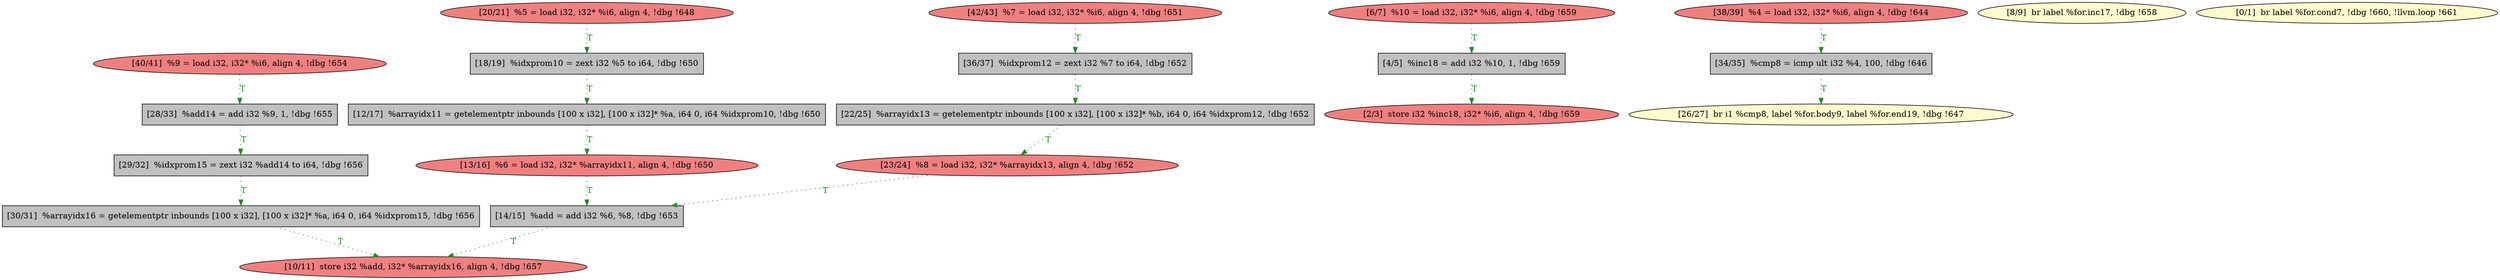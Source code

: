
digraph G {


node475 [fillcolor=grey,label="[22/25]  %arrayidx13 = getelementptr inbounds [100 x i32], [100 x i32]* %b, i64 0, i64 %idxprom12, !dbg !652",shape=rectangle,style=filled ]
node473 [fillcolor=grey,label="[14/15]  %add = add i32 %6, %8, !dbg !653",shape=rectangle,style=filled ]
node471 [fillcolor=grey,label="[29/32]  %idxprom15 = zext i32 %add14 to i64, !dbg !656",shape=rectangle,style=filled ]
node470 [fillcolor=lightcoral,label="[42/43]  %7 = load i32, i32* %i6, align 4, !dbg !651",shape=ellipse,style=filled ]
node458 [fillcolor=lightcoral,label="[23/24]  %8 = load i32, i32* %arrayidx13, align 4, !dbg !652",shape=ellipse,style=filled ]
node457 [fillcolor=grey,label="[18/19]  %idxprom10 = zext i32 %5 to i64, !dbg !650",shape=rectangle,style=filled ]
node462 [fillcolor=grey,label="[4/5]  %inc18 = add i32 %10, 1, !dbg !659",shape=rectangle,style=filled ]
node464 [fillcolor=lightcoral,label="[10/11]  store i32 %add, i32* %arrayidx16, align 4, !dbg !657",shape=ellipse,style=filled ]
node459 [fillcolor=lightcoral,label="[20/21]  %5 = load i32, i32* %i6, align 4, !dbg !648",shape=ellipse,style=filled ]
node455 [fillcolor=grey,label="[30/31]  %arrayidx16 = getelementptr inbounds [100 x i32], [100 x i32]* %a, i64 0, i64 %idxprom15, !dbg !656",shape=rectangle,style=filled ]
node461 [fillcolor=grey,label="[36/37]  %idxprom12 = zext i32 %7 to i64, !dbg !652",shape=rectangle,style=filled ]
node467 [fillcolor=lightcoral,label="[40/41]  %9 = load i32, i32* %i6, align 4, !dbg !654",shape=ellipse,style=filled ]
node474 [fillcolor=lemonchiffon,label="[26/27]  br i1 %cmp8, label %for.body9, label %for.end19, !dbg !647",shape=ellipse,style=filled ]
node460 [fillcolor=lemonchiffon,label="[8/9]  br label %for.inc17, !dbg !658",shape=ellipse,style=filled ]
node463 [fillcolor=lemonchiffon,label="[0/1]  br label %for.cond7, !dbg !660, !llvm.loop !661",shape=ellipse,style=filled ]
node465 [fillcolor=grey,label="[34/35]  %cmp8 = icmp ult i32 %4, 100, !dbg !646",shape=rectangle,style=filled ]
node472 [fillcolor=lightcoral,label="[38/39]  %4 = load i32, i32* %i6, align 4, !dbg !644",shape=ellipse,style=filled ]
node454 [fillcolor=lightcoral,label="[13/16]  %6 = load i32, i32* %arrayidx11, align 4, !dbg !650",shape=ellipse,style=filled ]
node469 [fillcolor=grey,label="[28/33]  %add14 = add i32 %9, 1, !dbg !655",shape=rectangle,style=filled ]
node456 [fillcolor=grey,label="[12/17]  %arrayidx11 = getelementptr inbounds [100 x i32], [100 x i32]* %a, i64 0, i64 %idxprom10, !dbg !650",shape=rectangle,style=filled ]
node466 [fillcolor=lightcoral,label="[6/7]  %10 = load i32, i32* %i6, align 4, !dbg !659",shape=ellipse,style=filled ]
node468 [fillcolor=lightcoral,label="[2/3]  store i32 %inc18, i32* %i6, align 4, !dbg !659",shape=ellipse,style=filled ]

node455->node464 [style=dotted,color=forestgreen,label="T",fontcolor=forestgreen ]
node475->node458 [style=dotted,color=forestgreen,label="T",fontcolor=forestgreen ]
node466->node462 [style=dotted,color=forestgreen,label="T",fontcolor=forestgreen ]
node462->node468 [style=dotted,color=forestgreen,label="T",fontcolor=forestgreen ]
node454->node473 [style=dotted,color=forestgreen,label="T",fontcolor=forestgreen ]
node471->node455 [style=dotted,color=forestgreen,label="T",fontcolor=forestgreen ]
node465->node474 [style=dotted,color=forestgreen,label="T",fontcolor=forestgreen ]
node472->node465 [style=dotted,color=forestgreen,label="T",fontcolor=forestgreen ]
node469->node471 [style=dotted,color=forestgreen,label="T",fontcolor=forestgreen ]
node473->node464 [style=dotted,color=forestgreen,label="T",fontcolor=forestgreen ]
node459->node457 [style=dotted,color=forestgreen,label="T",fontcolor=forestgreen ]
node458->node473 [style=dotted,color=forestgreen,label="T",fontcolor=forestgreen ]
node467->node469 [style=dotted,color=forestgreen,label="T",fontcolor=forestgreen ]
node457->node456 [style=dotted,color=forestgreen,label="T",fontcolor=forestgreen ]
node456->node454 [style=dotted,color=forestgreen,label="T",fontcolor=forestgreen ]
node470->node461 [style=dotted,color=forestgreen,label="T",fontcolor=forestgreen ]
node461->node475 [style=dotted,color=forestgreen,label="T",fontcolor=forestgreen ]


}
